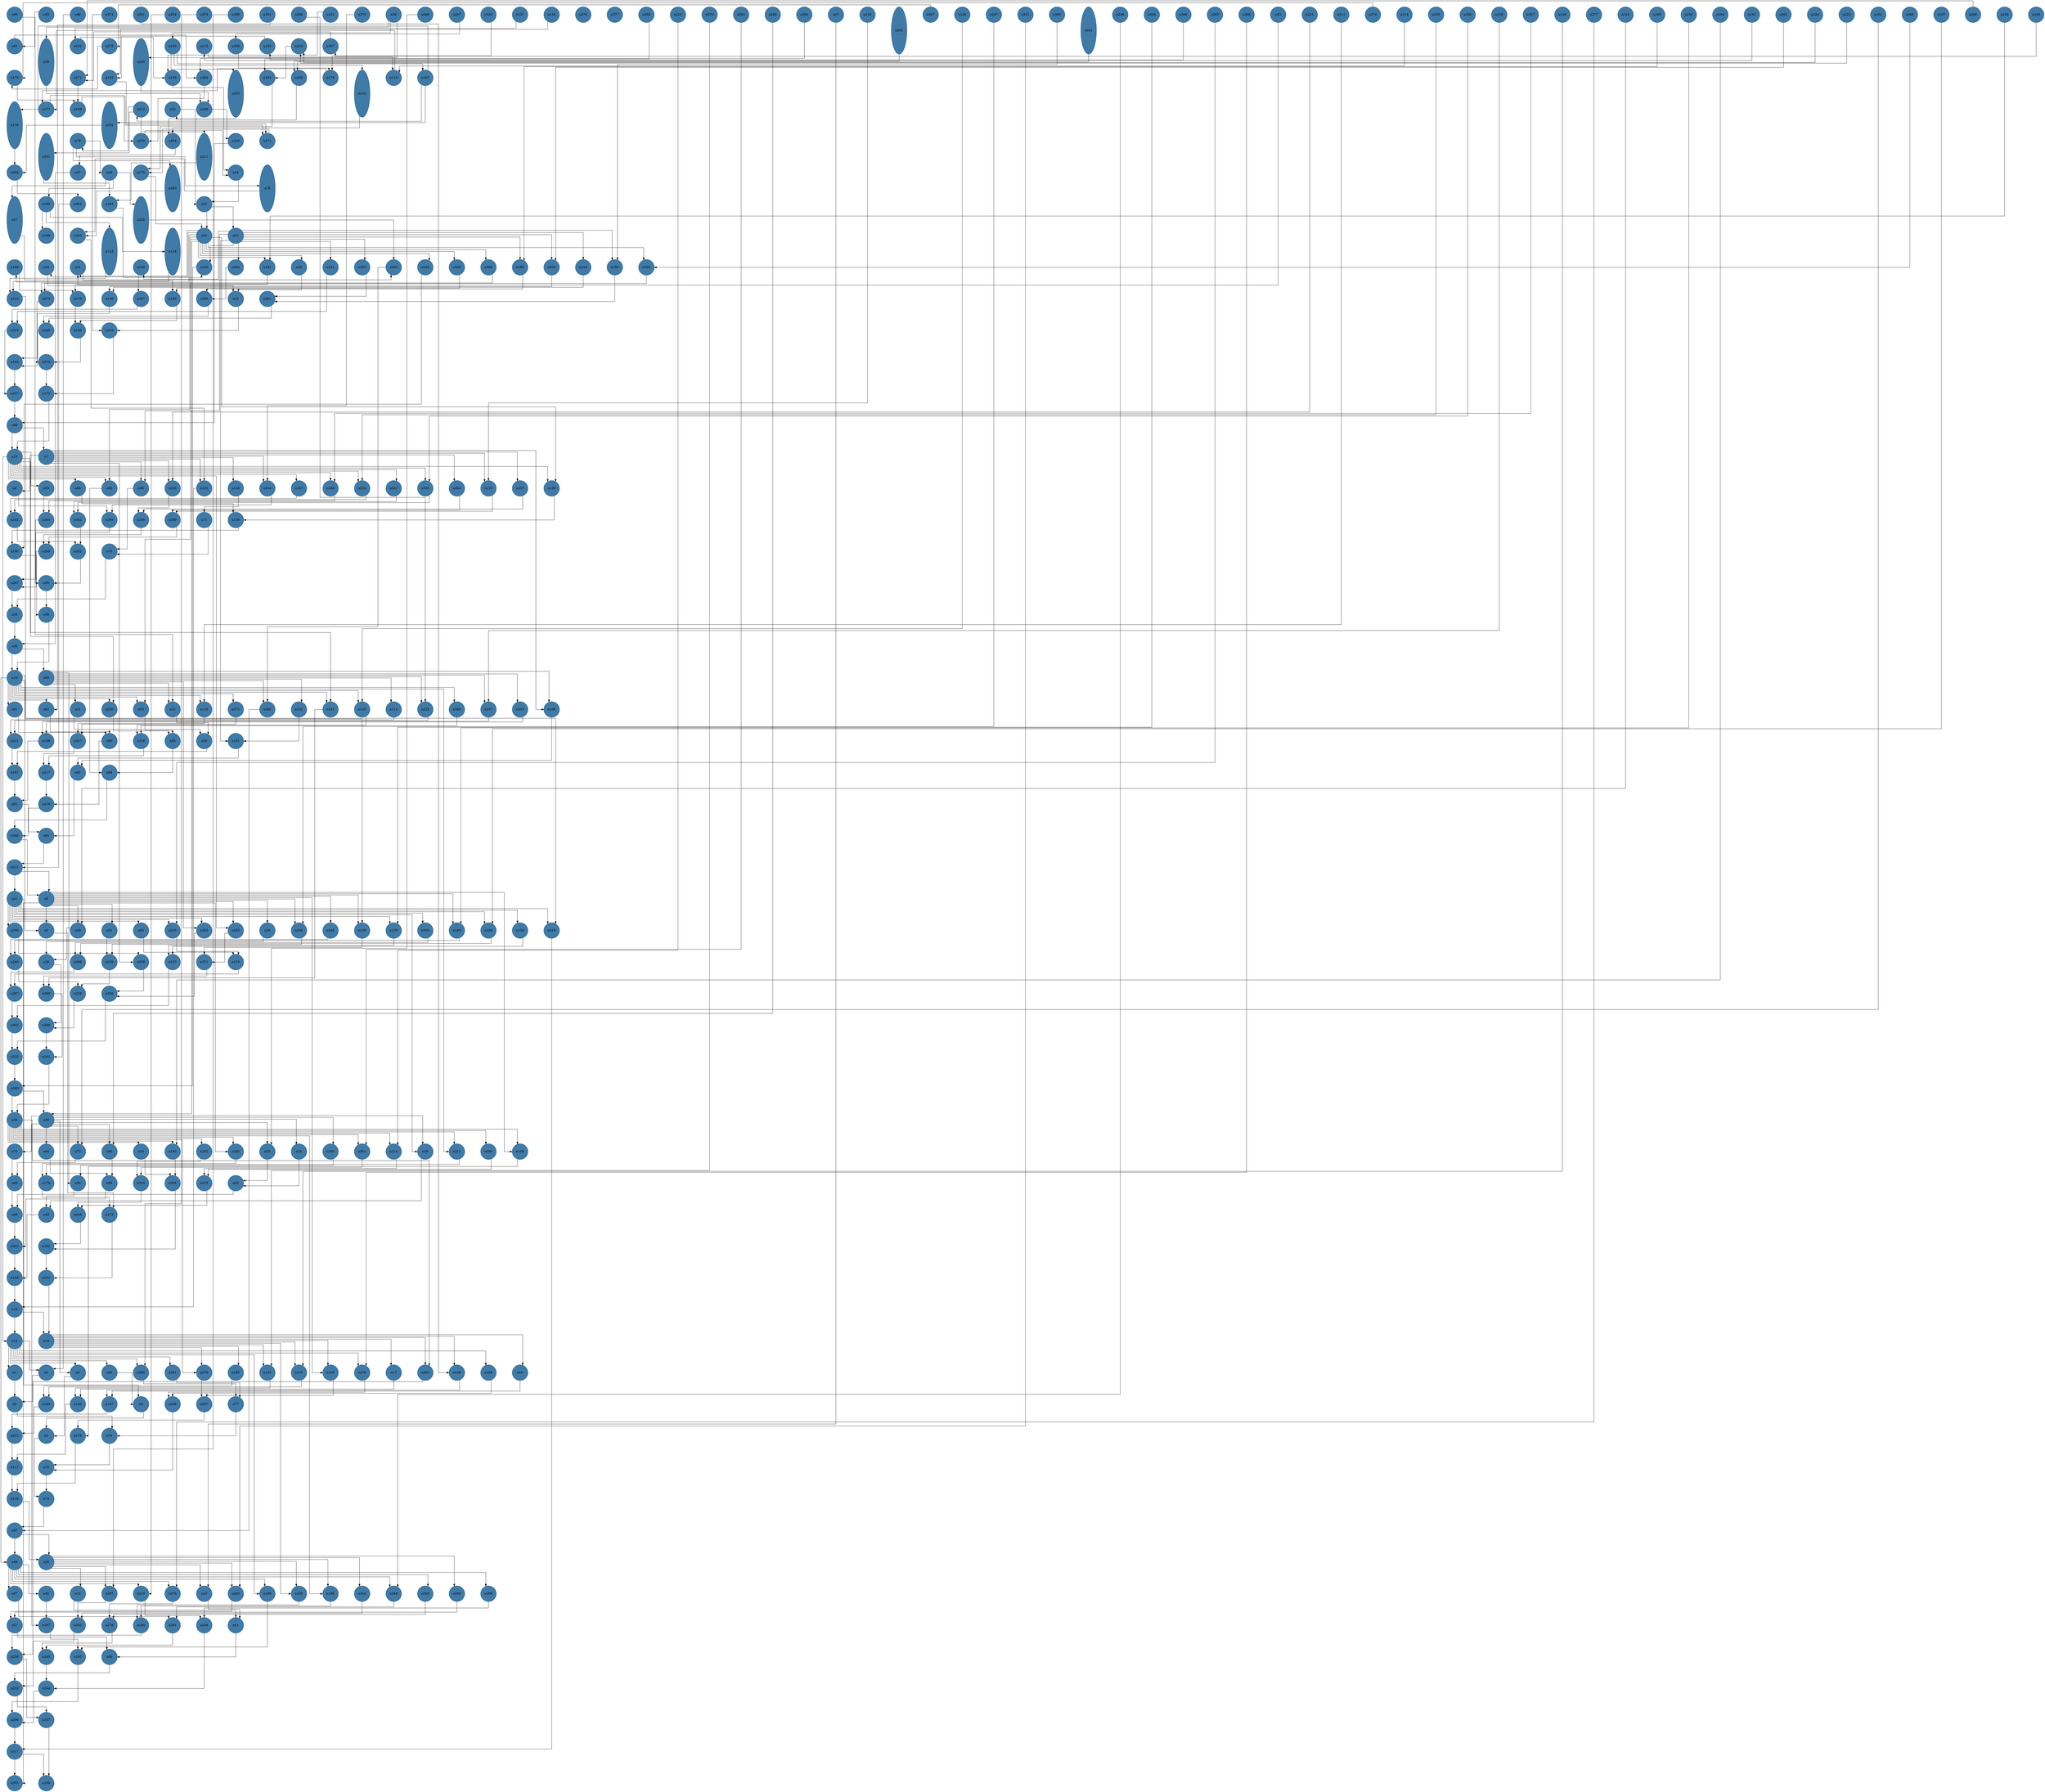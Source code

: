 //do not use DOT to generate pdf use NEATO or FDP
digraph{
layout="neato";
splines="ortho";
n90[shape="ellipse", style="filled", color="#004E8ABF", pos="0,114!", height="1", width="1"];
n90 -> n22;
n92[shape="ellipse", style="filled", color="#004E8ABF", pos="2,114!", height="1", width="1"];
n92 -> n91;
n96[shape="ellipse", style="filled", color="#004E8ABF", pos="4,114!", height="1", width="1"];
n96 -> n2;
n374[shape="ellipse", style="filled", color="#004E8ABF", pos="6,114!", height="1", width="1"];
n374 -> n319;
n331[shape="ellipse", style="filled", color="#004E8ABF", pos="8,114!", height="1", width="1"];
n331 -> n148;
n254[shape="ellipse", style="filled", color="#004E8ABF", pos="10,114!", height="1", width="1"];
n254 -> n210;
n375[shape="ellipse", style="filled", color="#004E8ABF", pos="12,114!", height="1", width="1"];
n375 -> n282;
n298[shape="ellipse", style="filled", color="#004E8ABF", pos="14,114!", height="1", width="1"];
n298 -> n297;
n251[shape="ellipse", style="filled", color="#004E8ABF", pos="16,114!", height="1", width="1"];
n251 -> n62;
n295[shape="ellipse", style="filled", color="#004E8ABF", pos="18,114!", height="1", width="1"];
n295 -> n222;
n131[shape="ellipse", style="filled", color="#004E8ABF", pos="20,114!", height="1", width="1"];
n131 -> n130;
n373[shape="ellipse", style="filled", color="#004E8ABF", pos="22,114!", height="1", width="1"];
n373 -> n334;
n59[shape="ellipse", style="filled", color="#004E8ABF", pos="24,114!", height="1", width="1"];
n59 -> n58;
n59 -> n285;
n59 -> n103;
n296[shape="ellipse", style="filled", color="#004E8ABF", pos="26,114!", height="1", width="1"];
n296 -> n25;
n257[shape="ellipse", style="filled", color="#004E8ABF", pos="28,114!", height="1", width="1"];
n257 -> n256;
n335[shape="ellipse", style="filled", color="#004E8ABF", pos="30,114!", height="1", width="1"];
n335 -> n178;
n137[shape="ellipse", style="filled", color="#004E8ABF", pos="32,114!", height="1", width="1"];
n137 -> n132;
n134[shape="ellipse", style="filled", color="#004E8ABF", pos="34,114!", height="1", width="1"];
n134 -> n133;
n376[shape="ellipse", style="filled", color="#004E8ABF", pos="36,114!", height="1", width="1"];
n377[shape="ellipse", style="filled", color="#004E8ABF", pos="38,114!", height="1", width="1"];
n338[shape="ellipse", style="filled", color="#004E8ABF", pos="40,114!", height="1", width="1"];
n338 -> n324;
n215[shape="ellipse", style="filled", color="#004E8ABF", pos="42,114!", height="1", width="1"];
n215 -> n214;
n370[shape="ellipse", style="filled", color="#004E8ABF", pos="44,114!", height="1", width="1"];
n370 -> n143;
n363[shape="ellipse", style="filled", color="#004E8ABF", pos="46,114!", height="1", width="1"];
n363 -> n351;
n286[shape="ellipse", style="filled", color="#004E8ABF", pos="48,114!", height="1", width="1"];
n286 -> n95;
n364[shape="ellipse", style="filled", color="#004E8ABF", pos="50,114!", height="1", width="1"];
n364 -> n284;
n27[shape="ellipse", style="filled", color="#004E8ABF", pos="52,114!", height="1", width="1"];
n27 -> n13;
n120[shape="ellipse", style="filled", color="#004E8ABF", pos="54,114!", height="1", width="1"];
n120 -> n119;
n202[shape="ellipse", style="filled", color="#004E8ABF", pos="56,113!", height="3", width="1"];
n202 -> n200;
n367[shape="ellipse", style="filled", color="#004E8ABF", pos="58,114!", height="1", width="1"];
n367 -> n275;
n126[shape="ellipse", style="filled", color="#004E8ABF", pos="60,114!", height="1", width="1"];
n126 -> n125;
n247[shape="ellipse", style="filled", color="#004E8ABF", pos="62,114!", height="1", width="1"];
n247 -> n246;
n321[shape="ellipse", style="filled", color="#004E8ABF", pos="64,114!", height="1", width="1"];
n321 -> n320;
n365[shape="ellipse", style="filled", color="#004E8ABF", pos="66,114!", height="1", width="1"];
n365 -> n358;
n201[shape="ellipse", style="filled", color="#004E8ABF", pos="68,113!", height="3", width="1"];
n201 -> n200;
n249[shape="ellipse", style="filled", color="#004E8ABF", pos="70,114!", height="1", width="1"];
n249 -> n248;
n329[shape="ellipse", style="filled", color="#004E8ABF", pos="72,114!", height="1", width="1"];
n329 -> n129;
n360[shape="ellipse", style="filled", color="#004E8ABF", pos="74,114!", height="1", width="1"];
n360 -> n135;
n283[shape="ellipse", style="filled", color="#004E8ABF", pos="76,114!", height="1", width="1"];
n283 -> n220;
n280[shape="ellipse", style="filled", color="#004E8ABF", pos="78,114!", height="1", width="1"];
n280 -> n279;
n33[shape="ellipse", style="filled", color="#004E8ABF", pos="80,114!", height="1", width="1"];
n33 -> n31;
n231[shape="ellipse", style="filled", color="#004E8ABF", pos="82,114!", height="1", width="1"];
n231 -> n230;
n111[shape="ellipse", style="filled", color="#004E8ABF", pos="84,114!", height="1", width="1"];
n111 -> n110;
n274[shape="ellipse", style="filled", color="#004E8ABF", pos="86,114!", height="1", width="1"];
n274 -> n170;
n114[shape="ellipse", style="filled", color="#004E8ABF", pos="88,114!", height="1", width="1"];
n114 -> n113;
n235[shape="ellipse", style="filled", color="#004E8ABF", pos="90,114!", height="1", width="1"];
n235 -> n234;
n356[shape="ellipse", style="filled", color="#004E8ABF", pos="92,114!", height="1", width="1"];
n356 -> n355;
n158[shape="ellipse", style="filled", color="#004E8ABF", pos="94,114!", height="1", width="1"];
n158 -> n157;
n357[shape="ellipse", style="filled", color="#004E8ABF", pos="96,114!", height="1", width="1"];
n357 -> n266;
n156[shape="ellipse", style="filled", color="#004E8ABF", pos="98,114!", height="1", width="1"];
n156 -> n155;
n277[shape="ellipse", style="filled", color="#004E8ABF", pos="100,114!", height="1", width="1"];
n277 -> n276;
n316[shape="ellipse", style="filled", color="#004E8ABF", pos="102,114!", height="1", width="1"];
n316 -> n30;
n190[shape="ellipse", style="filled", color="#004E8ABF", pos="104,114!", height="1", width="1"];
n190 -> n189;
n150[shape="ellipse", style="filled", color="#004E8ABF", pos="106,114!", height="1", width="1"];
n150 -> n149;
n194[shape="ellipse", style="filled", color="#004E8ABF", pos="108,114!", height="1", width="1"];
n194 -> n193;
n141[shape="ellipse", style="filled", color="#004E8ABF", pos="110,114!", height="1", width="1"];
n141 -> n115;
n301[shape="ellipse", style="filled", color="#004E8ABF", pos="112,114!", height="1", width="1"];
n301 -> n300;
n224[shape="ellipse", style="filled", color="#004E8ABF", pos="114,114!", height="1", width="1"];
n224 -> n223;
n225[shape="ellipse", style="filled", color="#004E8ABF", pos="116,114!", height="1", width="1"];
n225 -> n223;
n101[shape="ellipse", style="filled", color="#004E8ABF", pos="118,114!", height="1", width="1"];
n101 -> n73;
n305[shape="ellipse", style="filled", color="#004E8ABF", pos="120,114!", height="1", width="1"];
n305 -> n304;
n107[shape="ellipse", style="filled", color="#004E8ABF", pos="122,114!", height="1", width="1"];
n107 -> n106;
n306[shape="ellipse", style="filled", color="#004E8ABF", pos="124,114!", height="1", width="1"];
n306 -> n171;
n229[shape="ellipse", style="filled", color="#004E8ABF", pos="126,114!", height="1", width="1"];
n229 -> n181;
n348[shape="ellipse", style="filled", color="#004E8ABF", pos="128,114!", height="1", width="1"];
n348 -> n307;
n91[shape="ellipse", style="filled", color="#004E8ABF", pos="0,112!", height="1", width="1"];
n91 -> n284;
n58[shape="ellipse", style="filled", color="#004E8ABF", pos="2,111!", height="3", width="1"];
n58 -> n308;
n132[shape="ellipse", style="filled", color="#004E8ABF", pos="4,112!", height="1", width="1"];
n132 -> n130;
n275[shape="ellipse", style="filled", color="#004E8ABF", pos="6,112!", height="1", width="1"];
n275 -> n170;
n285[shape="ellipse", style="filled", color="#004E8ABF", pos="8,111!", height="3", width="1"];
n285 -> n308;
n103[shape="ellipse", style="filled", color="#004E8ABF", pos="10,112!", height="1", width="1"];
n103 -> n323;
n103 -> n102;
n103 -> n105;
n115[shape="ellipse", style="filled", color="#004E8ABF", pos="12,112!", height="1", width="1"];
n115 -> n113;
n256[shape="ellipse", style="filled", color="#004E8ABF", pos="14,112!", height="1", width="1"];
n256 -> n178;
n135[shape="ellipse", style="filled", color="#004E8ABF", pos="16,112!", height="1", width="1"];
n135 -> n133;
n223[shape="ellipse", style="filled", color="#004E8ABF", pos="18,112!", height="1", width="1"];
n223 -> n324;
n307[shape="ellipse", style="filled", color="#004E8ABF", pos="20,112!", height="1", width="1"];
n307 -> n171;
n170[shape="ellipse", style="filled", color="#004E8ABF", pos="0,110!", height="1", width="1"];
n170 -> n169;
n171[shape="ellipse", style="filled", color="#004E8ABF", pos="4,110!", height="1", width="1"];
n171 -> n169;
n133[shape="ellipse", style="filled", color="#004E8ABF", pos="6,110!", height="1", width="1"];
n133 -> n271;
n130[shape="ellipse", style="filled", color="#004E8ABF", pos="10,110!", height="1", width="1"];
n130 -> n54;
n284[shape="ellipse", style="filled", color="#004E8ABF", pos="12,110!", height="1", width="1"];
n284 -> n252;
n323[shape="ellipse", style="filled", color="#004E8ABF", pos="14,109!", height="3", width="1"];
n323 -> n354;
n324[shape="ellipse", style="filled", color="#004E8ABF", pos="16,110!", height="1", width="1"];
n324 -> n175;
n200[shape="ellipse", style="filled", color="#004E8ABF", pos="18,110!", height="1", width="1"];
n200 -> n53;
n178[shape="ellipse", style="filled", color="#004E8ABF", pos="20,110!", height="1", width="1"];
n178 -> n177;
n102[shape="ellipse", style="filled", color="#004E8ABF", pos="22,109!", height="3", width="1"];
n102 -> n354;
n113[shape="ellipse", style="filled", color="#004E8ABF", pos="24,110!", height="1", width="1"];
n113 -> n177;
n105[shape="ellipse", style="filled", color="#004E8ABF", pos="26,110!", height="1", width="1"];
n105 -> n176;
n105 -> n255;
n105 -> n212;
n176[shape="ellipse", style="filled", color="#004E8ABF", pos="0,107!", height="3", width="1"];
n176 -> n264;
n177[shape="ellipse", style="filled", color="#004E8ABF", pos="2,108!", height="1", width="1"];
n177 -> n252;
n169[shape="ellipse", style="filled", color="#004E8ABF", pos="4,108!", height="1", width="1"];
n169 -> n271;
n255[shape="ellipse", style="filled", color="#004E8ABF", pos="6,107!", height="3", width="1"];
n255 -> n264;
n212[shape="ellipse", style="filled", color="#004E8ABF", pos="8,108!", height="1", width="1"];
n212 -> n341;
n212 -> n79;
n212 -> n211;
n53[shape="ellipse", style="filled", color="#004E8ABF", pos="10,108!", height="1", width="1"];
n53 -> n52;
n308[shape="ellipse", style="filled", color="#004E8ABF", pos="12,108!", height="1", width="1"];
n308 -> n226;
n341[shape="ellipse", style="filled", color="#004E8ABF", pos="2,105!", height="3", width="1"];
n341 -> n163;
n79[shape="ellipse", style="filled", color="#004E8ABF", pos="4,106!", height="1", width="1"];
n79 -> n48;
n79 -> n293;
n79 -> n78;
n252[shape="ellipse", style="filled", color="#004E8ABF", pos="8,106!", height="1", width="1"];
n252 -> n54;
n354[shape="ellipse", style="filled", color="#004E8ABF", pos="10,106!", height="1", width="1"];
n354 -> n37;
n211[shape="ellipse", style="filled", color="#004E8ABF", pos="12,105!", height="3", width="1"];
n211 -> n163;
n226[shape="ellipse", style="filled", color="#004E8ABF", pos="14,106!", height="1", width="1"];
n226 -> n88;
n271[shape="ellipse", style="filled", color="#004E8ABF", pos="16,106!", height="1", width="1"];
n271 -> n175;
n264[shape="ellipse", style="filled", color="#004E8ABF", pos="0,104!", height="1", width="1"];
n264 -> n361;
n37[shape="ellipse", style="filled", color="#004E8ABF", pos="4,104!", height="1", width="1"];
n37 -> n36;
n48[shape="ellipse", style="filled", color="#004E8ABF", pos="6,104!", height="1", width="1"];
n48 -> n47;
n48 -> n199;
n48 -> n228;
n175[shape="ellipse", style="filled", color="#004E8ABF", pos="8,104!", height="1", width="1"];
n175 -> n32;
n293[shape="ellipse", style="filled", color="#004E8ABF", pos="10,103!", height="3", width="1"];
n293 -> n343;
n54[shape="ellipse", style="filled", color="#004E8ABF", pos="14,104!", height="1", width="1"];
n54 -> n52;
n78[shape="ellipse", style="filled", color="#004E8ABF", pos="16,103!", height="3", width="1"];
n78 -> n343;
n47[shape="ellipse", style="filled", color="#004E8ABF", pos="0,101!", height="3", width="1"];
n47 -> n263;
n199[shape="ellipse", style="filled", color="#004E8ABF", pos="2,102!", height="1", width="1"];
n199 -> n198;
n199 -> n123;
n199 -> n124;
n361[shape="ellipse", style="filled", color="#004E8ABF", pos="4,102!", height="1", width="1"];
n361 -> n312;
n163[shape="ellipse", style="filled", color="#004E8ABF", pos="6,102!", height="1", width="1"];
n163 -> n162;
n228[shape="ellipse", style="filled", color="#004E8ABF", pos="8,101!", height="3", width="1"];
n228 -> n263;
n52[shape="ellipse", style="filled", color="#004E8ABF", pos="12,102!", height="1", width="1"];
n52 -> n32;
n52 -> n67;
n198[shape="ellipse", style="filled", color="#004E8ABF", pos="2,100!", height="1", width="1"];
n343[shape="ellipse", style="filled", color="#004E8ABF", pos="4,100!", height="1", width="1"];
n343 -> n153;
n123[shape="ellipse", style="filled", color="#004E8ABF", pos="6,99!", height="3", width="1"];
n123 -> n122;
n124[shape="ellipse", style="filled", color="#004E8ABF", pos="10,99!", height="3", width="1"];
n124 -> n122;
n32[shape="ellipse", style="filled", color="#004E8ABF", pos="12,100!", height="1", width="1"];
n32 -> n180;
n32 -> n40;
n32 -> n43;
n32 -> n31;
n32 -> n86;
n32 -> n181;
n32 -> n55;
n32 -> n44;
n32 -> n104;
n32 -> n346;
n32 -> n368;
n32 -> n304;
n32 -> n139;
n67[shape="ellipse", style="filled", color="#004E8ABF", pos="14,100!", height="1", width="1"];
n67 -> n121;
n67 -> n352;
n67 -> n189;
n67 -> n300;
n67 -> n218;
n67 -> n358;
n67 -> n140;
n67 -> n151;
n67 -> n162;
n67 -> n294;
n67 -> n66;
n180[shape="ellipse", style="filled", color="#004E8ABF", pos="0,98!", height="1", width="1"];
n180 -> n179;
n43[shape="ellipse", style="filled", color="#004E8ABF", pos="2,98!", height="1", width="1"];
n43 -> n42;
n31[shape="ellipse", style="filled", color="#004E8ABF", pos="4,98!", height="1", width="1"];
n31 -> n183;
n140[shape="ellipse", style="filled", color="#004E8ABF", pos="8,98!", height="1", width="1"];
n140 -> n347;
n162[shape="ellipse", style="filled", color="#004E8ABF", pos="12,98!", height="1", width="1"];
n162 -> n160;
n294[shape="ellipse", style="filled", color="#004E8ABF", pos="14,98!", height="1", width="1"];
n294 -> n260;
n181[shape="ellipse", style="filled", color="#004E8ABF", pos="16,98!", height="1", width="1"];
n181 -> n179;
n44[shape="ellipse", style="filled", color="#004E8ABF", pos="18,98!", height="1", width="1"];
n44 -> n42;
n121[shape="ellipse", style="filled", color="#004E8ABF", pos="20,98!", height="1", width="1"];
n121 -> n313;
n352[shape="ellipse", style="filled", color="#004E8ABF", pos="22,98!", height="1", width="1"];
n352 -> n261;
n263[shape="ellipse", style="filled", color="#004E8ABF", pos="24,98!", height="1", width="1"];
n263 -> n262;
n104[shape="ellipse", style="filled", color="#004E8ABF", pos="26,98!", height="1", width="1"];
n104 -> n100;
n346[shape="ellipse", style="filled", color="#004E8ABF", pos="28,98!", height="1", width="1"];
n346 -> n183;
n368[shape="ellipse", style="filled", color="#004E8ABF", pos="30,98!", height="1", width="1"];
n368 -> n273;
n189[shape="ellipse", style="filled", color="#004E8ABF", pos="32,98!", height="1", width="1"];
n189 -> n260;
n300[shape="ellipse", style="filled", color="#004E8ABF", pos="34,98!", height="1", width="1"];
n300 -> n146;
n218[shape="ellipse", style="filled", color="#004E8ABF", pos="36,98!", height="1", width="1"];
n218 -> n146;
n358[shape="ellipse", style="filled", color="#004E8ABF", pos="38,98!", height="1", width="1"];
n358 -> n261;
n304[shape="ellipse", style="filled", color="#004E8ABF", pos="40,98!", height="1", width="1"];
n304 -> n273;
n122[shape="ellipse", style="filled", color="#004E8ABF", pos="0,96!", height="1", width="1"];
n122 -> n318;
n273[shape="ellipse", style="filled", color="#004E8ABF", pos="2,96!", height="1", width="1"];
n273 -> n272;
n179[shape="ellipse", style="filled", color="#004E8ABF", pos="4,96!", height="1", width="1"];
n179 -> n182;
n146[shape="ellipse", style="filled", color="#004E8ABF", pos="6,96!", height="1", width="1"];
n146 -> n144;
n347[shape="ellipse", style="filled", color="#004E8ABF", pos="8,96!", height="1", width="1"];
n347 -> n313;
n183[shape="ellipse", style="filled", color="#004E8ABF", pos="10,96!", height="1", width="1"];
n183 -> n182;
n260[shape="ellipse", style="filled", color="#004E8ABF", pos="12,96!", height="1", width="1"];
n260 -> n145;
n42[shape="ellipse", style="filled", color="#004E8ABF", pos="14,96!", height="1", width="1"];
n42 -> n319;
n261[shape="ellipse", style="filled", color="#004E8ABF", pos="16,96!", height="1", width="1"];
n261 -> n145;
n313[shape="ellipse", style="filled", color="#004E8ABF", pos="0,94!", height="1", width="1"];
n313 -> n227;
n145[shape="ellipse", style="filled", color="#004E8ABF", pos="2,94!", height="1", width="1"];
n145 -> n144;
n182[shape="ellipse", style="filled", color="#004E8ABF", pos="4,94!", height="1", width="1"];
n182 -> n272;
n319[shape="ellipse", style="filled", color="#004E8ABF", pos="6,94!", height="1", width="1"];
n319 -> n172;
n144[shape="ellipse", style="filled", color="#004E8ABF", pos="0,92!", height="1", width="1"];
n144 -> n227;
n272[shape="ellipse", style="filled", color="#004E8ABF", pos="2,92!", height="1", width="1"];
n272 -> n172;
n227[shape="ellipse", style="filled", color="#004E8ABF", pos="0,90!", height="1", width="1"];
n227 -> n88;
n172[shape="ellipse", style="filled", color="#004E8ABF", pos="2,90!", height="1", width="1"];
n172 -> n15;
n88[shape="ellipse", style="filled", color="#004E8ABF", pos="0,88!", height="1", width="1"];
n88 -> n15;
n88 -> n7;
n15[shape="ellipse", style="filled", color="#004E8ABF", pos="0,86!", height="1", width="1"];
n15 -> n63;
n15 -> n64;
n15 -> n86;
n15 -> n250;
n15 -> n14;
n15 -> n243;
n15 -> n241;
n15 -> n167;
n15 -> n266;
n15 -> n234;
n15 -> n322;
n15 -> n355;
n15 -> n139;
n7[shape="ellipse", style="filled", color="#004E8ABF", pos="2,86!", height="1", width="1"];
n7 -> n230;
n7 -> n153;
n7 -> n136;
n7 -> n334;
n7 -> n344;
n7 -> n6;
n7 -> n108;
n7 -> n119;
n7 -> n339;
n7 -> n237;
n7 -> n66;
n6[shape="ellipse", style="filled", color="#004E8ABF", pos="0,84!", height="1", width="1"];
n6 -> n269;
n63[shape="ellipse", style="filled", color="#004E8ABF", pos="2,84!", height="1", width="1"];
n63 -> n265;
n64[shape="ellipse", style="filled", color="#004E8ABF", pos="4,84!", height="1", width="1"];
n64 -> n138;
n86[shape="ellipse", style="filled", color="#004E8ABF", pos="6,84!", height="1", width="1"];
n86 -> n84;
n66[shape="ellipse", style="filled", color="#004E8ABF", pos="8,84!", height="1", width="1"];
n66 -> n70;
n230[shape="ellipse", style="filled", color="#004E8ABF", pos="10,84!", height="1", width="1"];
n230 -> n236;
n153[shape="ellipse", style="filled", color="#004E8ABF", pos="12,84!", height="1", width="1"];
n153 -> n16;
n136[shape="ellipse", style="filled", color="#004E8ABF", pos="14,84!", height="1", width="1"];
n136 -> n71;
n334[shape="ellipse", style="filled", color="#004E8ABF", pos="16,84!", height="1", width="1"];
n334 -> n269;
n167[shape="ellipse", style="filled", color="#004E8ABF", pos="18,84!", height="1", width="1"];
n167 -> n242;
n266[shape="ellipse", style="filled", color="#004E8ABF", pos="20,84!", height="1", width="1"];
n266 -> n265;
n234[shape="ellipse", style="filled", color="#004E8ABF", pos="22,84!", height="1", width="1"];
n234 -> n242;
n322[shape="ellipse", style="filled", color="#004E8ABF", pos="24,84!", height="1", width="1"];
n322 -> n362;
n355[shape="ellipse", style="filled", color="#004E8ABF", pos="26,84!", height="1", width="1"];
n355 -> n362;
n344[shape="ellipse", style="filled", color="#004E8ABF", pos="28,84!", height="1", width="1"];
n344 -> n289;
n119[shape="ellipse", style="filled", color="#004E8ABF", pos="30,84!", height="1", width="1"];
n119 -> n289;
n237[shape="ellipse", style="filled", color="#004E8ABF", pos="32,84!", height="1", width="1"];
n237 -> n236;
n139[shape="ellipse", style="filled", color="#004E8ABF", pos="34,84!", height="1", width="1"];
n139 -> n138;
n242[shape="ellipse", style="filled", color="#004E8ABF", pos="0,82!", height="1", width="1"];
n242 -> n332;
n265[shape="ellipse", style="filled", color="#004E8ABF", pos="2,82!", height="1", width="1"];
n265 -> n99;
n362[shape="ellipse", style="filled", color="#004E8ABF", pos="4,82!", height="1", width="1"];
n362 -> n332;
n269[shape="ellipse", style="filled", color="#004E8ABF", pos="6,82!", height="1", width="1"];
n269 -> n267;
n236[shape="ellipse", style="filled", color="#004E8ABF", pos="8,82!", height="1", width="1"];
n236 -> n268;
n289[shape="ellipse", style="filled", color="#004E8ABF", pos="10,82!", height="1", width="1"];
n289 -> n268;
n71[shape="ellipse", style="filled", color="#004E8ABF", pos="12,82!", height="1", width="1"];
n71 -> n70;
n138[shape="ellipse", style="filled", color="#004E8ABF", pos="14,82!", height="1", width="1"];
n138 -> n100;
n100[shape="ellipse", style="filled", color="#004E8ABF", pos="0,80!", height="1", width="1"];
n100 -> n98;
n268[shape="ellipse", style="filled", color="#004E8ABF", pos="2,80!", height="1", width="1"];
n268 -> n267;
n332[shape="ellipse", style="filled", color="#004E8ABF", pos="4,80!", height="1", width="1"];
n332 -> n99;
n70[shape="ellipse", style="filled", color="#004E8ABF", pos="6,80!", height="1", width="1"];
n70 -> n38;
n267[shape="ellipse", style="filled", color="#004E8ABF", pos="0,78!", height="1", width="1"];
n267 -> n38;
n99[shape="ellipse", style="filled", color="#004E8ABF", pos="2,78!", height="1", width="1"];
n99 -> n98;
n38[shape="ellipse", style="filled", color="#004E8ABF", pos="0,76!", height="1", width="1"];
n38 -> n36;
n98[shape="ellipse", style="filled", color="#004E8ABF", pos="2,76!", height="1", width="1"];
n98 -> n10;
n36[shape="ellipse", style="filled", color="#004E8ABF", pos="0,74!", height="1", width="1"];
n36 -> n10;
n36 -> n89;
n10[shape="ellipse", style="filled", color="#004E8ABF", pos="0,72!", height="1", width="1"];
n10 -> n61;
n10 -> n8;
n10 -> n62;
n10 -> n250;
n10 -> n55;
n10 -> n110;
n10 -> n46;
n10 -> n372;
n10 -> n241;
n10 -> n125;
n10 -> n159;
n10 -> n311;
n10 -> n366;
n89[shape="ellipse", style="filled", color="#004E8ABF", pos="2,72!", height="1", width="1"];
n89 -> n342;
n89 -> n262;
n89 -> n152;
n89 -> n112;
n89 -> n222;
n89 -> n157;
n89 -> n333;
n89 -> n50;
n89 -> n108;
n89 -> n21;
n89 -> n22;
n61[shape="ellipse", style="filled", color="#004E8ABF", pos="0,70!", height="1", width="1"];
n61 -> n60;
n62[shape="ellipse", style="filled", color="#004E8ABF", pos="2,70!", height="1", width="1"];
n62 -> n60;
n21[shape="ellipse", style="filled", color="#004E8ABF", pos="4,70!", height="1", width="1"];
n21 -> n20;
n250[shape="ellipse", style="filled", color="#004E8ABF", pos="6,70!", height="1", width="1"];
n250 -> n85;
n55[shape="ellipse", style="filled", color="#004E8ABF", pos="8,70!", height="1", width="1"];
n55 -> n85;
n22[shape="ellipse", style="filled", color="#004E8ABF", pos="10,70!", height="1", width="1"];
n22 -> n20;
n110[shape="ellipse", style="filled", color="#004E8ABF", pos="12,70!", height="1", width="1"];
n110 -> n327;
n372[shape="ellipse", style="filled", color="#004E8ABF", pos="14,70!", height="1", width="1"];
n372 -> n327;
n262[shape="ellipse", style="filled", color="#004E8ABF", pos="16,70!", height="1", width="1"];
n262 -> n87;
n152[shape="ellipse", style="filled", color="#004E8ABF", pos="18,70!", height="1", width="1"];
n152 -> n151;
n241[shape="ellipse", style="filled", color="#004E8ABF", pos="20,70!", height="1", width="1"];
n241 -> n369;
n125[shape="ellipse", style="filled", color="#004E8ABF", pos="22,70!", height="1", width="1"];
n125 -> n328;
n112[shape="ellipse", style="filled", color="#004E8ABF", pos="24,70!", height="1", width="1"];
n112 -> n221;
n222[shape="ellipse", style="filled", color="#004E8ABF", pos="26,70!", height="1", width="1"];
n222 -> n221;
n366[shape="ellipse", style="filled", color="#004E8ABF", pos="28,70!", height="1", width="1"];
n366 -> n328;
n157[shape="ellipse", style="filled", color="#004E8ABF", pos="30,70!", height="1", width="1"];
n157 -> n188;
n333[shape="ellipse", style="filled", color="#004E8ABF", pos="32,70!", height="1", width="1"];
n333 -> n188;
n108[shape="ellipse", style="filled", color="#004E8ABF", pos="34,70!", height="1", width="1"];
n108 -> n82;
n221[shape="ellipse", style="filled", color="#004E8ABF", pos="0,68!", height="1", width="1"];
n221 -> n187;
n188[shape="ellipse", style="filled", color="#004E8ABF", pos="2,68!", height="1", width="1"];
n188 -> n81;
n327[shape="ellipse", style="filled", color="#004E8ABF", pos="4,68!", height="1", width="1"];
n327 -> n217;
n60[shape="ellipse", style="filled", color="#004E8ABF", pos="6,68!", height="1", width="1"];
n60 -> n216;
n328[shape="ellipse", style="filled", color="#004E8ABF", pos="8,68!", height="1", width="1"];
n328 -> n217;
n85[shape="ellipse", style="filled", color="#004E8ABF", pos="10,68!", height="1", width="1"];
n85 -> n84;
n20[shape="ellipse", style="filled", color="#004E8ABF", pos="12,68!", height="1", width="1"];
n20 -> n187;
n151[shape="ellipse", style="filled", color="#004E8ABF", pos="14,68!", height="1", width="1"];
n151 -> n82;
n187[shape="ellipse", style="filled", color="#004E8ABF", pos="0,66!", height="1", width="1"];
n187 -> n81;
n217[shape="ellipse", style="filled", color="#004E8ABF", pos="2,66!", height="1", width="1"];
n217 -> n216;
n82[shape="ellipse", style="filled", color="#004E8ABF", pos="4,66!", height="1", width="1"];
n82 -> n80;
n84[shape="ellipse", style="filled", color="#004E8ABF", pos="6,66!", height="1", width="1"];
n84 -> n340;
n81[shape="ellipse", style="filled", color="#004E8ABF", pos="0,64!", height="1", width="1"];
n81 -> n80;
n216[shape="ellipse", style="filled", color="#004E8ABF", pos="2,64!", height="1", width="1"];
n216 -> n340;
n340[shape="ellipse", style="filled", color="#004E8ABF", pos="0,62!", height="1", width="1"];
n340 -> n9;
n80[shape="ellipse", style="filled", color="#004E8ABF", pos="2,62!", height="1", width="1"];
n80 -> n312;
n312[shape="ellipse", style="filled", color="#004E8ABF", pos="0,60!", height="1", width="1"];
n312 -> n41;
n312 -> n9;
n41[shape="ellipse", style="filled", color="#004E8ABF", pos="0,58!", height="1", width="1"];
n41 -> n220;
n41 -> n342;
n41 -> n39;
n41 -> n5;
n41 -> n129;
n41 -> n290;
n41 -> n303;
n41 -> n106;
n41 -> n128;
n41 -> n65;
n41 -> n318;
n9[shape="ellipse", style="filled", color="#004E8ABF", pos="2,58!", height="1", width="1"];
n9 -> n8;
n9 -> n30;
n9 -> n51;
n9 -> n330;
n9 -> n166;
n9 -> n243;
n9 -> n353;
n9 -> n29;
n9 -> n246;
n9 -> n345;
n9 -> n159;
n9 -> n149;
n9 -> n109;
n290[shape="ellipse", style="filled", color="#004E8ABF", pos="0,56!", height="1", width="1"];
n290 -> n339;
n8[shape="ellipse", style="filled", color="#004E8ABF", pos="2,56!", height="1", width="1"];
n8 -> n173;
n30[shape="ellipse", style="filled", color="#004E8ABF", pos="4,56!", height="1", width="1"];
n30 -> n28;
n51[shape="ellipse", style="filled", color="#004E8ABF", pos="6,56!", height="1", width="1"];
n51 -> n239;
n65[shape="ellipse", style="filled", color="#004E8ABF", pos="8,56!", height="1", width="1"];
n65 -> n219;
n220[shape="ellipse", style="filled", color="#004E8ABF", pos="10,56!", height="1", width="1"];
n220 -> n219;
n342[shape="ellipse", style="filled", color="#004E8ABF", pos="12,56!", height="1", width="1"];
n342 -> n326;
n243[shape="ellipse", style="filled", color="#004E8ABF", pos="14,56!", height="1", width="1"];
n243 -> n371;
n29[shape="ellipse", style="filled", color="#004E8ABF", pos="16,56!", height="1", width="1"];
n29 -> n28;
n246[shape="ellipse", style="filled", color="#004E8ABF", pos="18,56!", height="1", width="1"];
n246 -> n239;
n345[shape="ellipse", style="filled", color="#004E8ABF", pos="20,56!", height="1", width="1"];
n345 -> n240;
n159[shape="ellipse", style="filled", color="#004E8ABF", pos="22,56!", height="1", width="1"];
n159 -> n371;
n129[shape="ellipse", style="filled", color="#004E8ABF", pos="24,56!", height="1", width="1"];
n129 -> n127;
n303[shape="ellipse", style="filled", color="#004E8ABF", pos="26,56!", height="1", width="1"];
n303 -> n288;
n149[shape="ellipse", style="filled", color="#004E8ABF", pos="28,56!", height="1", width="1"];
n149 -> n240;
n106[shape="ellipse", style="filled", color="#004E8ABF", pos="30,56!", height="1", width="1"];
n106 -> n288;
n128[shape="ellipse", style="filled", color="#004E8ABF", pos="32,56!", height="1", width="1"];
n128 -> n127;
n318[shape="ellipse", style="filled", color="#004E8ABF", pos="34,56!", height="1", width="1"];
n318 -> n317;
n240[shape="ellipse", style="filled", color="#004E8ABF", pos="0,54!", height="1", width="1"];
n240 -> n238;
n28[shape="ellipse", style="filled", color="#004E8ABF", pos="2,54!", height="1", width="1"];
n28 -> n349;
n288[shape="ellipse", style="filled", color="#004E8ABF", pos="4,54!", height="1", width="1"];
n288 -> n287;
n239[shape="ellipse", style="filled", color="#004E8ABF", pos="6,54!", height="1", width="1"];
n239 -> n238;
n339[shape="ellipse", style="filled", color="#004E8ABF", pos="8,54!", height="1", width="1"];
n339 -> n326;
n127[shape="ellipse", style="filled", color="#004E8ABF", pos="10,54!", height="1", width="1"];
n127 -> n302;
n371[shape="ellipse", style="filled", color="#004E8ABF", pos="12,54!", height="1", width="1"];
n371 -> n369;
n219[shape="ellipse", style="filled", color="#004E8ABF", pos="14,54!", height="1", width="1"];
n219 -> n287;
n287[shape="ellipse", style="filled", color="#004E8ABF", pos="0,52!", height="1", width="1"];
n287 -> n302;
n369[shape="ellipse", style="filled", color="#004E8ABF", pos="2,52!", height="1", width="1"];
n369 -> n161;
n238[shape="ellipse", style="filled", color="#004E8ABF", pos="4,52!", height="1", width="1"];
n238 -> n349;
n326[shape="ellipse", style="filled", color="#004E8ABF", pos="6,52!", height="1", width="1"];
n326 -> n325;
n302[shape="ellipse", style="filled", color="#004E8ABF", pos="0,50!", height="1", width="1"];
n302 -> n325;
n349[shape="ellipse", style="filled", color="#004E8ABF", pos="2,50!", height="1", width="1"];
n349 -> n161;
n325[shape="ellipse", style="filled", color="#004E8ABF", pos="0,48!", height="1", width="1"];
n325 -> n160;
n161[shape="ellipse", style="filled", color="#004E8ABF", pos="2,48!", height="1", width="1"];
n161 -> n35;
n160[shape="ellipse", style="filled", color="#004E8ABF", pos="0,46!", height="1", width="1"];
n160 -> n35;
n160 -> n40;
n35[shape="ellipse", style="filled", color="#004E8ABF", pos="0,44!", height="1", width="1"];
n35 -> n330;
n35 -> n186;
n35 -> n351;
n35 -> n203;
n35 -> n214;
n35 -> n311;
n35 -> n309;
n35 -> n34;
n35 -> n109;
n35 -> n193;
n35 -> n292;
n35 -> n270;
n40[shape="ellipse", style="filled", color="#004E8ABF", pos="2,44!", height="1", width="1"];
n40 -> n25;
n40 -> n24;
n40 -> n350;
n40 -> n197;
n40 -> n39;
n40 -> n4;
n40 -> n72;
n40 -> n94;
n40 -> n73;
n40 -> n95;
n72[shape="ellipse", style="filled", color="#004E8ABF", pos="0,42!", height="1", width="1"];
n72 -> n69;
n94[shape="ellipse", style="filled", color="#004E8ABF", pos="2,42!", height="1", width="1"];
n94 -> n93;
n73[shape="ellipse", style="filled", color="#004E8ABF", pos="4,42!", height="1", width="1"];
n73 -> n69;
n95[shape="ellipse", style="filled", color="#004E8ABF", pos="6,42!", height="1", width="1"];
n95 -> n93;
n34[shape="ellipse", style="filled", color="#004E8ABF", pos="8,42!", height="1", width="1"];
n34 -> n205;
n193[shape="ellipse", style="filled", color="#004E8ABF", pos="10,42!", height="1", width="1"];
n193 -> n205;
n292[shape="ellipse", style="filled", color="#004E8ABF", pos="12,42!", height="1", width="1"];
n292 -> n314;
n330[shape="ellipse", style="filled", color="#004E8ABF", pos="14,42!", height="1", width="1"];
n330 -> n174;
n25[shape="ellipse", style="filled", color="#004E8ABF", pos="16,42!", height="1", width="1"];
n25 -> n23;
n24[shape="ellipse", style="filled", color="#004E8ABF", pos="18,42!", height="1", width="1"];
n24 -> n23;
n350[shape="ellipse", style="filled", color="#004E8ABF", pos="20,42!", height="1", width="1"];
n350 -> n50;
n351[shape="ellipse", style="filled", color="#004E8ABF", pos="22,42!", height="1", width="1"];
n351 -> n314;
n214[shape="ellipse", style="filled", color="#004E8ABF", pos="24,42!", height="1", width="1"];
n214 -> n315;
n39[shape="ellipse", style="filled", color="#004E8ABF", pos="26,42!", height="1", width="1"];
n39 -> n49;
n311[shape="ellipse", style="filled", color="#004E8ABF", pos="28,42!", height="1", width="1"];
n311 -> n174;
n309[shape="ellipse", style="filled", color="#004E8ABF", pos="30,42!", height="1", width="1"];
n309 -> n315;
n109[shape="ellipse", style="filled", color="#004E8ABF", pos="32,42!", height="1", width="1"];
n109 -> n118;
n69[shape="ellipse", style="filled", color="#004E8ABF", pos="0,40!", height="1", width="1"];
n69 -> n68;
n174[shape="ellipse", style="filled", color="#004E8ABF", pos="2,40!", height="1", width="1"];
n174 -> n173;
n50[shape="ellipse", style="filled", color="#004E8ABF", pos="4,40!", height="1", width="1"];
n50 -> n49;
n93[shape="ellipse", style="filled", color="#004E8ABF", pos="6,40!", height="1", width="1"];
n93 -> n253;
n314[shape="ellipse", style="filled", color="#004E8ABF", pos="8,40!", height="1", width="1"];
n314 -> n204;
n205[shape="ellipse", style="filled", color="#004E8ABF", pos="10,40!", height="1", width="1"];
n205 -> n192;
n315[shape="ellipse", style="filled", color="#004E8ABF", pos="12,40!", height="1", width="1"];
n315 -> n204;
n23[shape="ellipse", style="filled", color="#004E8ABF", pos="14,40!", height="1", width="1"];
n23 -> n68;
n68[shape="ellipse", style="filled", color="#004E8ABF", pos="0,38!", height="1", width="1"];
n68 -> n253;
n49[shape="ellipse", style="filled", color="#004E8ABF", pos="2,38!", height="1", width="1"];
n49 -> n154;
n204[shape="ellipse", style="filled", color="#004E8ABF", pos="4,38!", height="1", width="1"];
n204 -> n192;
n173[shape="ellipse", style="filled", color="#004E8ABF", pos="6,38!", height="1", width="1"];
n173 -> n191;
n253[shape="ellipse", style="filled", color="#004E8ABF", pos="0,36!", height="1", width="1"];
n253 -> n154;
n192[shape="ellipse", style="filled", color="#004E8ABF", pos="2,36!", height="1", width="1"];
n192 -> n191;
n154[shape="ellipse", style="filled", color="#004E8ABF", pos="0,34!", height="1", width="1"];
n154 -> n16;
n191[shape="ellipse", style="filled", color="#004E8ABF", pos="2,34!", height="1", width="1"];
n191 -> n18;
n16[shape="ellipse", style="filled", color="#004E8ABF", pos="0,32!", height="1", width="1"];
n16 -> n14;
n16 -> n18;
n14[shape="ellipse", style="filled", color="#004E8ABF", pos="0,30!", height="1", width="1"];
n14 -> n196;
n14 -> n1;
n14 -> n2;
n14 -> n279;
n14 -> n4;
n14 -> n168;
n14 -> n83;
n14 -> n282;
n14 -> n281;
n18[shape="ellipse", style="filled", color="#004E8ABF", pos="2,30!", height="1", width="1"];
n18 -> n165;
n18 -> n143;
n18 -> n155;
n18 -> n166;
n18 -> n185;
n18 -> n17;
n18 -> n203;
n18 -> n148;
n18 -> n19;
n18 -> n270;
n1[shape="ellipse", style="filled", color="#004E8ABF", pos="0,28!", height="1", width="1"];
n1 -> n0;
n2[shape="ellipse", style="filled", color="#004E8ABF", pos="2,28!", height="1", width="1"];
n2 -> n0;
n4[shape="ellipse", style="filled", color="#004E8ABF", pos="4,28!", height="1", width="1"];
n4 -> n3;
n83[shape="ellipse", style="filled", color="#004E8ABF", pos="6,28!", height="1", width="1"];
n83 -> n5;
n282[shape="ellipse", style="filled", color="#004E8ABF", pos="8,28!", height="1", width="1"];
n282 -> n77;
n281[shape="ellipse", style="filled", color="#004E8ABF", pos="10,28!", height="1", width="1"];
n281 -> n77;
n270[shape="ellipse", style="filled", color="#004E8ABF", pos="12,28!", height="1", width="1"];
n270 -> n207;
n165[shape="ellipse", style="filled", color="#004E8ABF", pos="14,28!", height="1", width="1"];
n165 -> n164;
n143[shape="ellipse", style="filled", color="#004E8ABF", pos="16,28!", height="1", width="1"];
n143 -> n142;
n155[shape="ellipse", style="filled", color="#004E8ABF", pos="18,28!", height="1", width="1"];
n155 -> n164;
n166[shape="ellipse", style="filled", color="#004E8ABF", pos="20,28!", height="1", width="1"];
n166 -> n207;
n279[shape="ellipse", style="filled", color="#004E8ABF", pos="22,28!", height="1", width="1"];
n279 -> n206;
n17[shape="ellipse", style="filled", color="#004E8ABF", pos="24,28!", height="1", width="1"];
n17 -> n142;
n203[shape="ellipse", style="filled", color="#004E8ABF", pos="26,28!", height="1", width="1"];
n203 -> n258;
n148[shape="ellipse", style="filled", color="#004E8ABF", pos="28,28!", height="1", width="1"];
n148 -> n147;
n168[shape="ellipse", style="filled", color="#004E8ABF", pos="30,28!", height="1", width="1"];
n168 -> n206;
n19[shape="ellipse", style="filled", color="#004E8ABF", pos="32,28!", height="1", width="1"];
n19 -> n147;
n0[shape="ellipse", style="filled", color="#004E8ABF", pos="0,26!", height="1", width="1"];
n0 -> n76;
n164[shape="ellipse", style="filled", color="#004E8ABF", pos="2,26!", height="1", width="1"];
n164 -> n213;
n142[shape="ellipse", style="filled", color="#004E8ABF", pos="4,26!", height="1", width="1"];
n142 -> n117;
n147[shape="ellipse", style="filled", color="#004E8ABF", pos="6,26!", height="1", width="1"];
n147 -> n213;
n5[shape="ellipse", style="filled", color="#004E8ABF", pos="8,26!", height="1", width="1"];
n5 -> n3;
n206[shape="ellipse", style="filled", color="#004E8ABF", pos="10,26!", height="1", width="1"];
n206 -> n75;
n207[shape="ellipse", style="filled", color="#004E8ABF", pos="12,26!", height="1", width="1"];
n207 -> n118;
n77[shape="ellipse", style="filled", color="#004E8ABF", pos="14,26!", height="1", width="1"];
n77 -> n76;
n213[shape="ellipse", style="filled", color="#004E8ABF", pos="0,24!", height="1", width="1"];
n213 -> n117;
n3[shape="ellipse", style="filled", color="#004E8ABF", pos="2,24!", height="1", width="1"];
n3 -> n74;
n118[shape="ellipse", style="filled", color="#004E8ABF", pos="4,24!", height="1", width="1"];
n118 -> n116;
n76[shape="ellipse", style="filled", color="#004E8ABF", pos="6,24!", height="1", width="1"];
n76 -> n75;
n117[shape="ellipse", style="filled", color="#004E8ABF", pos="0,22!", height="1", width="1"];
n117 -> n116;
n75[shape="ellipse", style="filled", color="#004E8ABF", pos="2,22!", height="1", width="1"];
n75 -> n74;
n116[shape="ellipse", style="filled", color="#004E8ABF", pos="0,20!", height="1", width="1"];
n116 -> n26;
n74[shape="ellipse", style="filled", color="#004E8ABF", pos="2,20!", height="1", width="1"];
n74 -> n87;
n87[shape="ellipse", style="filled", color="#004E8ABF", pos="0,18!", height="1", width="1"];
n87 -> n46;
n87 -> n26;
n46[shape="ellipse", style="filled", color="#004E8ABF", pos="0,16!", height="1", width="1"];
n46 -> n210;
n46 -> n276;
n46 -> n196;
n46 -> n248;
n46 -> n259;
n46 -> n97;
n46 -> n45;
n46 -> n209;
n26[shape="ellipse", style="filled", color="#004E8ABF", pos="2,16!", height="1", width="1"];
n26 -> n297;
n26 -> n13;
n26 -> n320;
n26 -> n185;
n26 -> n186;
n26 -> n310;
n26 -> n359;
n26 -> n12;
n97[shape="ellipse", style="filled", color="#004E8ABF", pos="0,14!", height="1", width="1"];
n97 -> n291;
n45[shape="ellipse", style="filled", color="#004E8ABF", pos="2,14!", height="1", width="1"];
n45 -> n197;
n12[shape="ellipse", style="filled", color="#004E8ABF", pos="4,14!", height="1", width="1"];
n12 -> n11;
n297[shape="ellipse", style="filled", color="#004E8ABF", pos="6,14!", height="1", width="1"];
n297 -> n233;
n210[shape="ellipse", style="filled", color="#004E8ABF", pos="8,14!", height="1", width="1"];
n210 -> n208;
n276[shape="ellipse", style="filled", color="#004E8ABF", pos="10,14!", height="1", width="1"];
n276 -> n278;
n13[shape="ellipse", style="filled", color="#004E8ABF", pos="12,14!", height="1", width="1"];
n13 -> n11;
n320[shape="ellipse", style="filled", color="#004E8ABF", pos="14,14!", height="1", width="1"];
n320 -> n57;
n196[shape="ellipse", style="filled", color="#004E8ABF", pos="16,14!", height="1", width="1"];
n196 -> n195;
n185[shape="ellipse", style="filled", color="#004E8ABF", pos="18,14!", height="1", width="1"];
n185 -> n184;
n186[shape="ellipse", style="filled", color="#004E8ABF", pos="20,14!", height="1", width="1"];
n186 -> n184;
n310[shape="ellipse", style="filled", color="#004E8ABF", pos="22,14!", height="1", width="1"];
n310 -> n233;
n248[shape="ellipse", style="filled", color="#004E8ABF", pos="24,14!", height="1", width="1"];
n248 -> n291;
n259[shape="ellipse", style="filled", color="#004E8ABF", pos="26,14!", height="1", width="1"];
n259 -> n278;
n359[shape="ellipse", style="filled", color="#004E8ABF", pos="28,14!", height="1", width="1"];
n359 -> n57;
n209[shape="ellipse", style="filled", color="#004E8ABF", pos="30,14!", height="1", width="1"];
n209 -> n208;
n57[shape="ellipse", style="filled", color="#004E8ABF", pos="0,12!", height="1", width="1"];
n57 -> n56;
n197[shape="ellipse", style="filled", color="#004E8ABF", pos="2,12!", height="1", width="1"];
n197 -> n195;
n233[shape="ellipse", style="filled", color="#004E8ABF", pos="4,12!", height="1", width="1"];
n233 -> n232;
n278[shape="ellipse", style="filled", color="#004E8ABF", pos="6,12!", height="1", width="1"];
n278 -> n245;
n184[shape="ellipse", style="filled", color="#004E8ABF", pos="8,12!", height="1", width="1"];
n184 -> n258;
n291[shape="ellipse", style="filled", color="#004E8ABF", pos="10,12!", height="1", width="1"];
n291 -> n245;
n208[shape="ellipse", style="filled", color="#004E8ABF", pos="12,12!", height="1", width="1"];
n208 -> n244;
n11[shape="ellipse", style="filled", color="#004E8ABF", pos="14,12!", height="1", width="1"];
n11 -> n56;
n258[shape="ellipse", style="filled", color="#004E8ABF", pos="0,10!", height="1", width="1"];
n258 -> n337;
n245[shape="ellipse", style="filled", color="#004E8ABF", pos="2,10!", height="1", width="1"];
n245 -> n244;
n195[shape="ellipse", style="filled", color="#004E8ABF", pos="4,10!", height="1", width="1"];
n195 -> n299;
n56[shape="ellipse", style="filled", color="#004E8ABF", pos="6,10!", height="1", width="1"];
n56 -> n232;
n232[shape="ellipse", style="filled", color="#004E8ABF", pos="0,8!", height="1", width="1"];
n232 -> n337;
n244[shape="ellipse", style="filled", color="#004E8ABF", pos="2,8!", height="1", width="1"];
n244 -> n299;
n299[shape="ellipse", style="filled", color="#004E8ABF", pos="0,6!", height="1", width="1"];
n299 -> n317;
n337[shape="ellipse", style="filled", color="#004E8ABF", pos="2,6!", height="1", width="1"];
n337 -> n336;
n317[shape="ellipse", style="filled", color="#004E8ABF", pos="0,4!", height="1", width="1"];
n317 -> n353;
n317 -> n336;
n353[shape="ellipse", style="filled", color="#004E8ABF", pos="0,2!", height="1", width="1"];
n336[shape="ellipse", style="filled", color="#004E8ABF", pos="2,2!", height="1", width="1"];
}